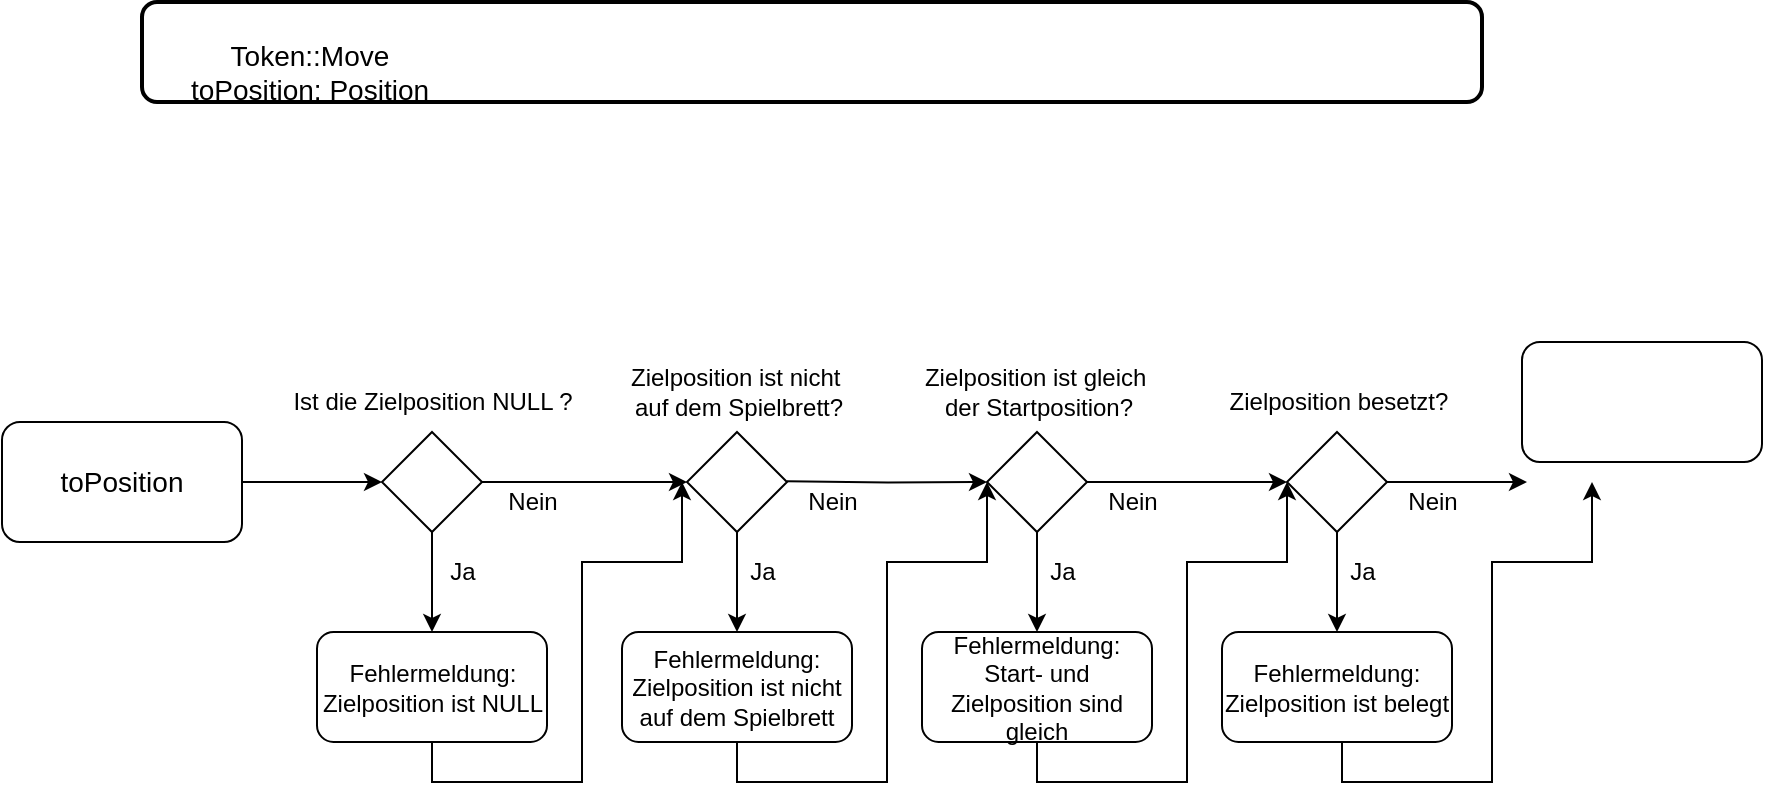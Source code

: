 <mxfile version="22.1.15" type="github">
  <diagram id="C5RBs43oDa-KdzZeNtuy" name="Page-1">
    <mxGraphModel dx="724" dy="451" grid="1" gridSize="10" guides="1" tooltips="1" connect="1" arrows="1" fold="1" page="1" pageScale="1" pageWidth="827" pageHeight="1169" math="0" shadow="0">
      <root>
        <mxCell id="WIyWlLk6GJQsqaUBKTNV-0" />
        <mxCell id="WIyWlLk6GJQsqaUBKTNV-1" parent="WIyWlLk6GJQsqaUBKTNV-0" />
        <mxCell id="n9s_sSae4hV56CjeT8IY-0" value="" style="rounded=1;whiteSpace=wrap;html=1;fillColor=none;strokeWidth=2;comic=0;" vertex="1" parent="WIyWlLk6GJQsqaUBKTNV-1">
          <mxGeometry x="330" y="240" width="670" height="50" as="geometry" />
        </mxCell>
        <mxCell id="n9s_sSae4hV56CjeT8IY-1" value="&lt;font style=&quot;font-size: 14px;&quot;&gt;toPosition&lt;br&gt;&lt;/font&gt;" style="rounded=1;whiteSpace=wrap;html=1;" vertex="1" parent="WIyWlLk6GJQsqaUBKTNV-1">
          <mxGeometry x="260" y="450" width="120" height="60" as="geometry" />
        </mxCell>
        <mxCell id="n9s_sSae4hV56CjeT8IY-2" value="&lt;div style=&quot;font-size: 14px;&quot;&gt;&lt;font style=&quot;font-size: 14px;&quot;&gt;Token::Move&lt;/font&gt;&lt;/div&gt;&lt;div style=&quot;font-size: 14px;&quot;&gt;&lt;font style=&quot;font-size: 14px;&quot;&gt;toPosition: Position&lt;font style=&quot;font-size: 14px;&quot;&gt;&lt;br&gt;&lt;/font&gt;&lt;/font&gt;&lt;/div&gt;" style="text;html=1;strokeColor=none;fillColor=none;align=center;verticalAlign=middle;whiteSpace=wrap;rounded=0;" vertex="1" parent="WIyWlLk6GJQsqaUBKTNV-1">
          <mxGeometry x="344" y="240" width="140" height="70" as="geometry" />
        </mxCell>
        <mxCell id="n9s_sSae4hV56CjeT8IY-5" value="" style="endArrow=classic;html=1;rounded=0;exitX=1;exitY=0.5;exitDx=0;exitDy=0;" edge="1" parent="WIyWlLk6GJQsqaUBKTNV-1" source="n9s_sSae4hV56CjeT8IY-1" target="n9s_sSae4hV56CjeT8IY-6">
          <mxGeometry width="50" height="50" relative="1" as="geometry">
            <mxPoint x="620" y="510" as="sourcePoint" />
            <mxPoint x="430" y="480" as="targetPoint" />
          </mxGeometry>
        </mxCell>
        <mxCell id="n9s_sSae4hV56CjeT8IY-8" style="edgeStyle=orthogonalEdgeStyle;rounded=0;orthogonalLoop=1;jettySize=auto;html=1;exitX=0.5;exitY=1;exitDx=0;exitDy=0;" edge="1" parent="WIyWlLk6GJQsqaUBKTNV-1" source="n9s_sSae4hV56CjeT8IY-6" target="n9s_sSae4hV56CjeT8IY-9">
          <mxGeometry relative="1" as="geometry">
            <mxPoint x="475.31" y="560.0" as="targetPoint" />
          </mxGeometry>
        </mxCell>
        <mxCell id="n9s_sSae4hV56CjeT8IY-10" style="edgeStyle=orthogonalEdgeStyle;rounded=0;orthogonalLoop=1;jettySize=auto;html=1;exitX=1;exitY=0.5;exitDx=0;exitDy=0;entryX=0;entryY=0.5;entryDx=0;entryDy=0;" edge="1" parent="WIyWlLk6GJQsqaUBKTNV-1" source="n9s_sSae4hV56CjeT8IY-6" target="n9s_sSae4hV56CjeT8IY-13">
          <mxGeometry relative="1" as="geometry">
            <mxPoint x="570" y="480.034" as="targetPoint" />
          </mxGeometry>
        </mxCell>
        <mxCell id="n9s_sSae4hV56CjeT8IY-6" value="" style="rhombus;whiteSpace=wrap;html=1;" vertex="1" parent="WIyWlLk6GJQsqaUBKTNV-1">
          <mxGeometry x="450" y="455" width="50" height="50" as="geometry" />
        </mxCell>
        <mxCell id="n9s_sSae4hV56CjeT8IY-7" value="Ist die Zielposition NULL ?" style="text;html=1;align=center;verticalAlign=middle;resizable=0;points=[];autosize=1;strokeColor=none;fillColor=none;" vertex="1" parent="WIyWlLk6GJQsqaUBKTNV-1">
          <mxGeometry x="395" y="425" width="160" height="30" as="geometry" />
        </mxCell>
        <mxCell id="n9s_sSae4hV56CjeT8IY-28" style="edgeStyle=orthogonalEdgeStyle;rounded=0;orthogonalLoop=1;jettySize=auto;html=1;exitX=0.5;exitY=1;exitDx=0;exitDy=0;" edge="1" parent="WIyWlLk6GJQsqaUBKTNV-1" source="n9s_sSae4hV56CjeT8IY-9">
          <mxGeometry relative="1" as="geometry">
            <mxPoint x="600" y="480.0" as="targetPoint" />
            <Array as="points">
              <mxPoint x="475" y="630" />
              <mxPoint x="550" y="630" />
              <mxPoint x="550" y="520" />
              <mxPoint x="600" y="520" />
            </Array>
          </mxGeometry>
        </mxCell>
        <mxCell id="n9s_sSae4hV56CjeT8IY-9" value="Fehlermeldung: Zielposition ist NULL" style="rounded=1;whiteSpace=wrap;html=1;" vertex="1" parent="WIyWlLk6GJQsqaUBKTNV-1">
          <mxGeometry x="417.5" y="555" width="115" height="55" as="geometry" />
        </mxCell>
        <mxCell id="n9s_sSae4hV56CjeT8IY-11" style="edgeStyle=orthogonalEdgeStyle;rounded=0;orthogonalLoop=1;jettySize=auto;html=1;exitX=0.5;exitY=1;exitDx=0;exitDy=0;" edge="1" parent="WIyWlLk6GJQsqaUBKTNV-1" source="n9s_sSae4hV56CjeT8IY-13" target="n9s_sSae4hV56CjeT8IY-14">
          <mxGeometry relative="1" as="geometry">
            <mxPoint x="627.81" y="560.0" as="targetPoint" />
          </mxGeometry>
        </mxCell>
        <mxCell id="n9s_sSae4hV56CjeT8IY-12" style="edgeStyle=orthogonalEdgeStyle;rounded=0;orthogonalLoop=1;jettySize=auto;html=1;exitX=1;exitY=0.5;exitDx=0;exitDy=0;entryX=0;entryY=0.5;entryDx=0;entryDy=0;" edge="1" parent="WIyWlLk6GJQsqaUBKTNV-1" target="n9s_sSae4hV56CjeT8IY-19">
          <mxGeometry relative="1" as="geometry">
            <mxPoint x="722.5" y="479.694" as="targetPoint" />
            <mxPoint x="652.5" y="479.66" as="sourcePoint" />
          </mxGeometry>
        </mxCell>
        <mxCell id="n9s_sSae4hV56CjeT8IY-13" value="" style="rhombus;whiteSpace=wrap;html=1;" vertex="1" parent="WIyWlLk6GJQsqaUBKTNV-1">
          <mxGeometry x="602.5" y="455" width="50" height="50" as="geometry" />
        </mxCell>
        <mxCell id="n9s_sSae4hV56CjeT8IY-14" value="Fehlermeldung: Zielposition ist nicht auf dem Spielbrett" style="rounded=1;whiteSpace=wrap;html=1;" vertex="1" parent="WIyWlLk6GJQsqaUBKTNV-1">
          <mxGeometry x="570" y="555" width="115" height="55" as="geometry" />
        </mxCell>
        <mxCell id="n9s_sSae4hV56CjeT8IY-17" style="edgeStyle=orthogonalEdgeStyle;rounded=0;orthogonalLoop=1;jettySize=auto;html=1;exitX=0.5;exitY=1;exitDx=0;exitDy=0;" edge="1" parent="WIyWlLk6GJQsqaUBKTNV-1" source="n9s_sSae4hV56CjeT8IY-19" target="n9s_sSae4hV56CjeT8IY-20">
          <mxGeometry relative="1" as="geometry">
            <mxPoint x="777.81" y="560.0" as="targetPoint" />
          </mxGeometry>
        </mxCell>
        <mxCell id="n9s_sSae4hV56CjeT8IY-18" style="edgeStyle=orthogonalEdgeStyle;rounded=0;orthogonalLoop=1;jettySize=auto;html=1;exitX=1;exitY=0.5;exitDx=0;exitDy=0;entryX=0;entryY=0.5;entryDx=0;entryDy=0;" edge="1" parent="WIyWlLk6GJQsqaUBKTNV-1" source="n9s_sSae4hV56CjeT8IY-19" target="n9s_sSae4hV56CjeT8IY-23">
          <mxGeometry relative="1" as="geometry">
            <mxPoint x="872.5" y="480.034" as="targetPoint" />
          </mxGeometry>
        </mxCell>
        <mxCell id="n9s_sSae4hV56CjeT8IY-19" value="" style="rhombus;whiteSpace=wrap;html=1;" vertex="1" parent="WIyWlLk6GJQsqaUBKTNV-1">
          <mxGeometry x="752.5" y="455" width="50" height="50" as="geometry" />
        </mxCell>
        <mxCell id="n9s_sSae4hV56CjeT8IY-20" value="Fehlermeldung: Start- und Zielposition sind gleich" style="rounded=1;whiteSpace=wrap;html=1;" vertex="1" parent="WIyWlLk6GJQsqaUBKTNV-1">
          <mxGeometry x="720" y="555" width="115" height="55" as="geometry" />
        </mxCell>
        <mxCell id="n9s_sSae4hV56CjeT8IY-21" style="edgeStyle=orthogonalEdgeStyle;rounded=0;orthogonalLoop=1;jettySize=auto;html=1;exitX=0.5;exitY=1;exitDx=0;exitDy=0;" edge="1" parent="WIyWlLk6GJQsqaUBKTNV-1" source="n9s_sSae4hV56CjeT8IY-23" target="n9s_sSae4hV56CjeT8IY-24">
          <mxGeometry relative="1" as="geometry">
            <mxPoint x="927.81" y="560.0" as="targetPoint" />
          </mxGeometry>
        </mxCell>
        <mxCell id="n9s_sSae4hV56CjeT8IY-22" style="edgeStyle=orthogonalEdgeStyle;rounded=0;orthogonalLoop=1;jettySize=auto;html=1;exitX=1;exitY=0.5;exitDx=0;exitDy=0;" edge="1" parent="WIyWlLk6GJQsqaUBKTNV-1" source="n9s_sSae4hV56CjeT8IY-23">
          <mxGeometry relative="1" as="geometry">
            <mxPoint x="1022.5" y="480.034" as="targetPoint" />
          </mxGeometry>
        </mxCell>
        <mxCell id="n9s_sSae4hV56CjeT8IY-23" value="" style="rhombus;whiteSpace=wrap;html=1;" vertex="1" parent="WIyWlLk6GJQsqaUBKTNV-1">
          <mxGeometry x="902.5" y="455" width="50" height="50" as="geometry" />
        </mxCell>
        <mxCell id="n9s_sSae4hV56CjeT8IY-24" value="Fehlermeldung: Zielposition ist belegt" style="rounded=1;whiteSpace=wrap;html=1;" vertex="1" parent="WIyWlLk6GJQsqaUBKTNV-1">
          <mxGeometry x="870" y="555" width="115" height="55" as="geometry" />
        </mxCell>
        <mxCell id="n9s_sSae4hV56CjeT8IY-25" value="Ja" style="text;html=1;align=center;verticalAlign=middle;resizable=0;points=[];autosize=1;strokeColor=none;fillColor=none;" vertex="1" parent="WIyWlLk6GJQsqaUBKTNV-1">
          <mxGeometry x="470" y="510" width="40" height="30" as="geometry" />
        </mxCell>
        <mxCell id="n9s_sSae4hV56CjeT8IY-26" value="Nein" style="text;html=1;align=center;verticalAlign=middle;resizable=0;points=[];autosize=1;strokeColor=none;fillColor=none;" vertex="1" parent="WIyWlLk6GJQsqaUBKTNV-1">
          <mxGeometry x="500" y="475" width="50" height="30" as="geometry" />
        </mxCell>
        <mxCell id="n9s_sSae4hV56CjeT8IY-29" value="&lt;div&gt;Zielposition ist nicht&amp;nbsp;&lt;/div&gt;&lt;div&gt;auf dem Spielbrett?&lt;/div&gt;" style="text;html=1;align=center;verticalAlign=middle;resizable=0;points=[];autosize=1;strokeColor=none;fillColor=none;" vertex="1" parent="WIyWlLk6GJQsqaUBKTNV-1">
          <mxGeometry x="562.5" y="415" width="130" height="40" as="geometry" />
        </mxCell>
        <mxCell id="n9s_sSae4hV56CjeT8IY-30" value="Ja" style="text;html=1;align=center;verticalAlign=middle;resizable=0;points=[];autosize=1;strokeColor=none;fillColor=none;" vertex="1" parent="WIyWlLk6GJQsqaUBKTNV-1">
          <mxGeometry x="620" y="510" width="40" height="30" as="geometry" />
        </mxCell>
        <mxCell id="n9s_sSae4hV56CjeT8IY-31" value="Nein" style="text;html=1;align=center;verticalAlign=middle;resizable=0;points=[];autosize=1;strokeColor=none;fillColor=none;" vertex="1" parent="WIyWlLk6GJQsqaUBKTNV-1">
          <mxGeometry x="650" y="475" width="50" height="30" as="geometry" />
        </mxCell>
        <mxCell id="n9s_sSae4hV56CjeT8IY-32" value="Ja" style="text;html=1;align=center;verticalAlign=middle;resizable=0;points=[];autosize=1;strokeColor=none;fillColor=none;" vertex="1" parent="WIyWlLk6GJQsqaUBKTNV-1">
          <mxGeometry x="770" y="510" width="40" height="30" as="geometry" />
        </mxCell>
        <mxCell id="n9s_sSae4hV56CjeT8IY-33" value="Nein" style="text;html=1;align=center;verticalAlign=middle;resizable=0;points=[];autosize=1;strokeColor=none;fillColor=none;" vertex="1" parent="WIyWlLk6GJQsqaUBKTNV-1">
          <mxGeometry x="800" y="475" width="50" height="30" as="geometry" />
        </mxCell>
        <mxCell id="n9s_sSae4hV56CjeT8IY-34" value="Ja" style="text;html=1;align=center;verticalAlign=middle;resizable=0;points=[];autosize=1;strokeColor=none;fillColor=none;" vertex="1" parent="WIyWlLk6GJQsqaUBKTNV-1">
          <mxGeometry x="920" y="510" width="40" height="30" as="geometry" />
        </mxCell>
        <mxCell id="n9s_sSae4hV56CjeT8IY-35" value="Nein" style="text;html=1;align=center;verticalAlign=middle;resizable=0;points=[];autosize=1;strokeColor=none;fillColor=none;" vertex="1" parent="WIyWlLk6GJQsqaUBKTNV-1">
          <mxGeometry x="950" y="475" width="50" height="30" as="geometry" />
        </mxCell>
        <mxCell id="n9s_sSae4hV56CjeT8IY-36" style="edgeStyle=orthogonalEdgeStyle;rounded=0;orthogonalLoop=1;jettySize=auto;html=1;exitX=0.5;exitY=1;exitDx=0;exitDy=0;" edge="1" parent="WIyWlLk6GJQsqaUBKTNV-1">
          <mxGeometry relative="1" as="geometry">
            <mxPoint x="752.5" y="480.0" as="targetPoint" />
            <mxPoint x="627.5" y="610" as="sourcePoint" />
            <Array as="points">
              <mxPoint x="627.5" y="630" />
              <mxPoint x="702.5" y="630" />
              <mxPoint x="702.5" y="520" />
              <mxPoint x="752.5" y="520" />
            </Array>
          </mxGeometry>
        </mxCell>
        <mxCell id="n9s_sSae4hV56CjeT8IY-37" style="edgeStyle=orthogonalEdgeStyle;rounded=0;orthogonalLoop=1;jettySize=auto;html=1;exitX=0.5;exitY=1;exitDx=0;exitDy=0;" edge="1" parent="WIyWlLk6GJQsqaUBKTNV-1">
          <mxGeometry relative="1" as="geometry">
            <mxPoint x="902.5" y="480.0" as="targetPoint" />
            <mxPoint x="777.5" y="610" as="sourcePoint" />
            <Array as="points">
              <mxPoint x="777.5" y="630" />
              <mxPoint x="852.5" y="630" />
              <mxPoint x="852.5" y="520" />
              <mxPoint x="902.5" y="520" />
            </Array>
          </mxGeometry>
        </mxCell>
        <mxCell id="n9s_sSae4hV56CjeT8IY-38" value="" style="rounded=1;whiteSpace=wrap;html=1;" vertex="1" parent="WIyWlLk6GJQsqaUBKTNV-1">
          <mxGeometry x="1020" y="410" width="120" height="60" as="geometry" />
        </mxCell>
        <mxCell id="n9s_sSae4hV56CjeT8IY-39" style="edgeStyle=orthogonalEdgeStyle;rounded=0;orthogonalLoop=1;jettySize=auto;html=1;exitX=0.5;exitY=1;exitDx=0;exitDy=0;" edge="1" parent="WIyWlLk6GJQsqaUBKTNV-1">
          <mxGeometry relative="1" as="geometry">
            <mxPoint x="1055" y="480.0" as="targetPoint" />
            <mxPoint x="930" y="610" as="sourcePoint" />
            <Array as="points">
              <mxPoint x="930" y="630" />
              <mxPoint x="1005" y="630" />
              <mxPoint x="1005" y="520" />
              <mxPoint x="1055" y="520" />
            </Array>
          </mxGeometry>
        </mxCell>
        <mxCell id="n9s_sSae4hV56CjeT8IY-40" value="&lt;div&gt;Zielposition ist gleich&amp;nbsp;&lt;/div&gt;&lt;div&gt;der Startposition?&lt;/div&gt;" style="text;html=1;align=center;verticalAlign=middle;resizable=0;points=[];autosize=1;strokeColor=none;fillColor=none;" vertex="1" parent="WIyWlLk6GJQsqaUBKTNV-1">
          <mxGeometry x="712.5" y="415" width="130" height="40" as="geometry" />
        </mxCell>
        <mxCell id="n9s_sSae4hV56CjeT8IY-41" value="Zielposition besetzt?" style="text;html=1;align=center;verticalAlign=middle;resizable=0;points=[];autosize=1;strokeColor=none;fillColor=none;" vertex="1" parent="WIyWlLk6GJQsqaUBKTNV-1">
          <mxGeometry x="862.5" y="425" width="130" height="30" as="geometry" />
        </mxCell>
      </root>
    </mxGraphModel>
  </diagram>
</mxfile>
